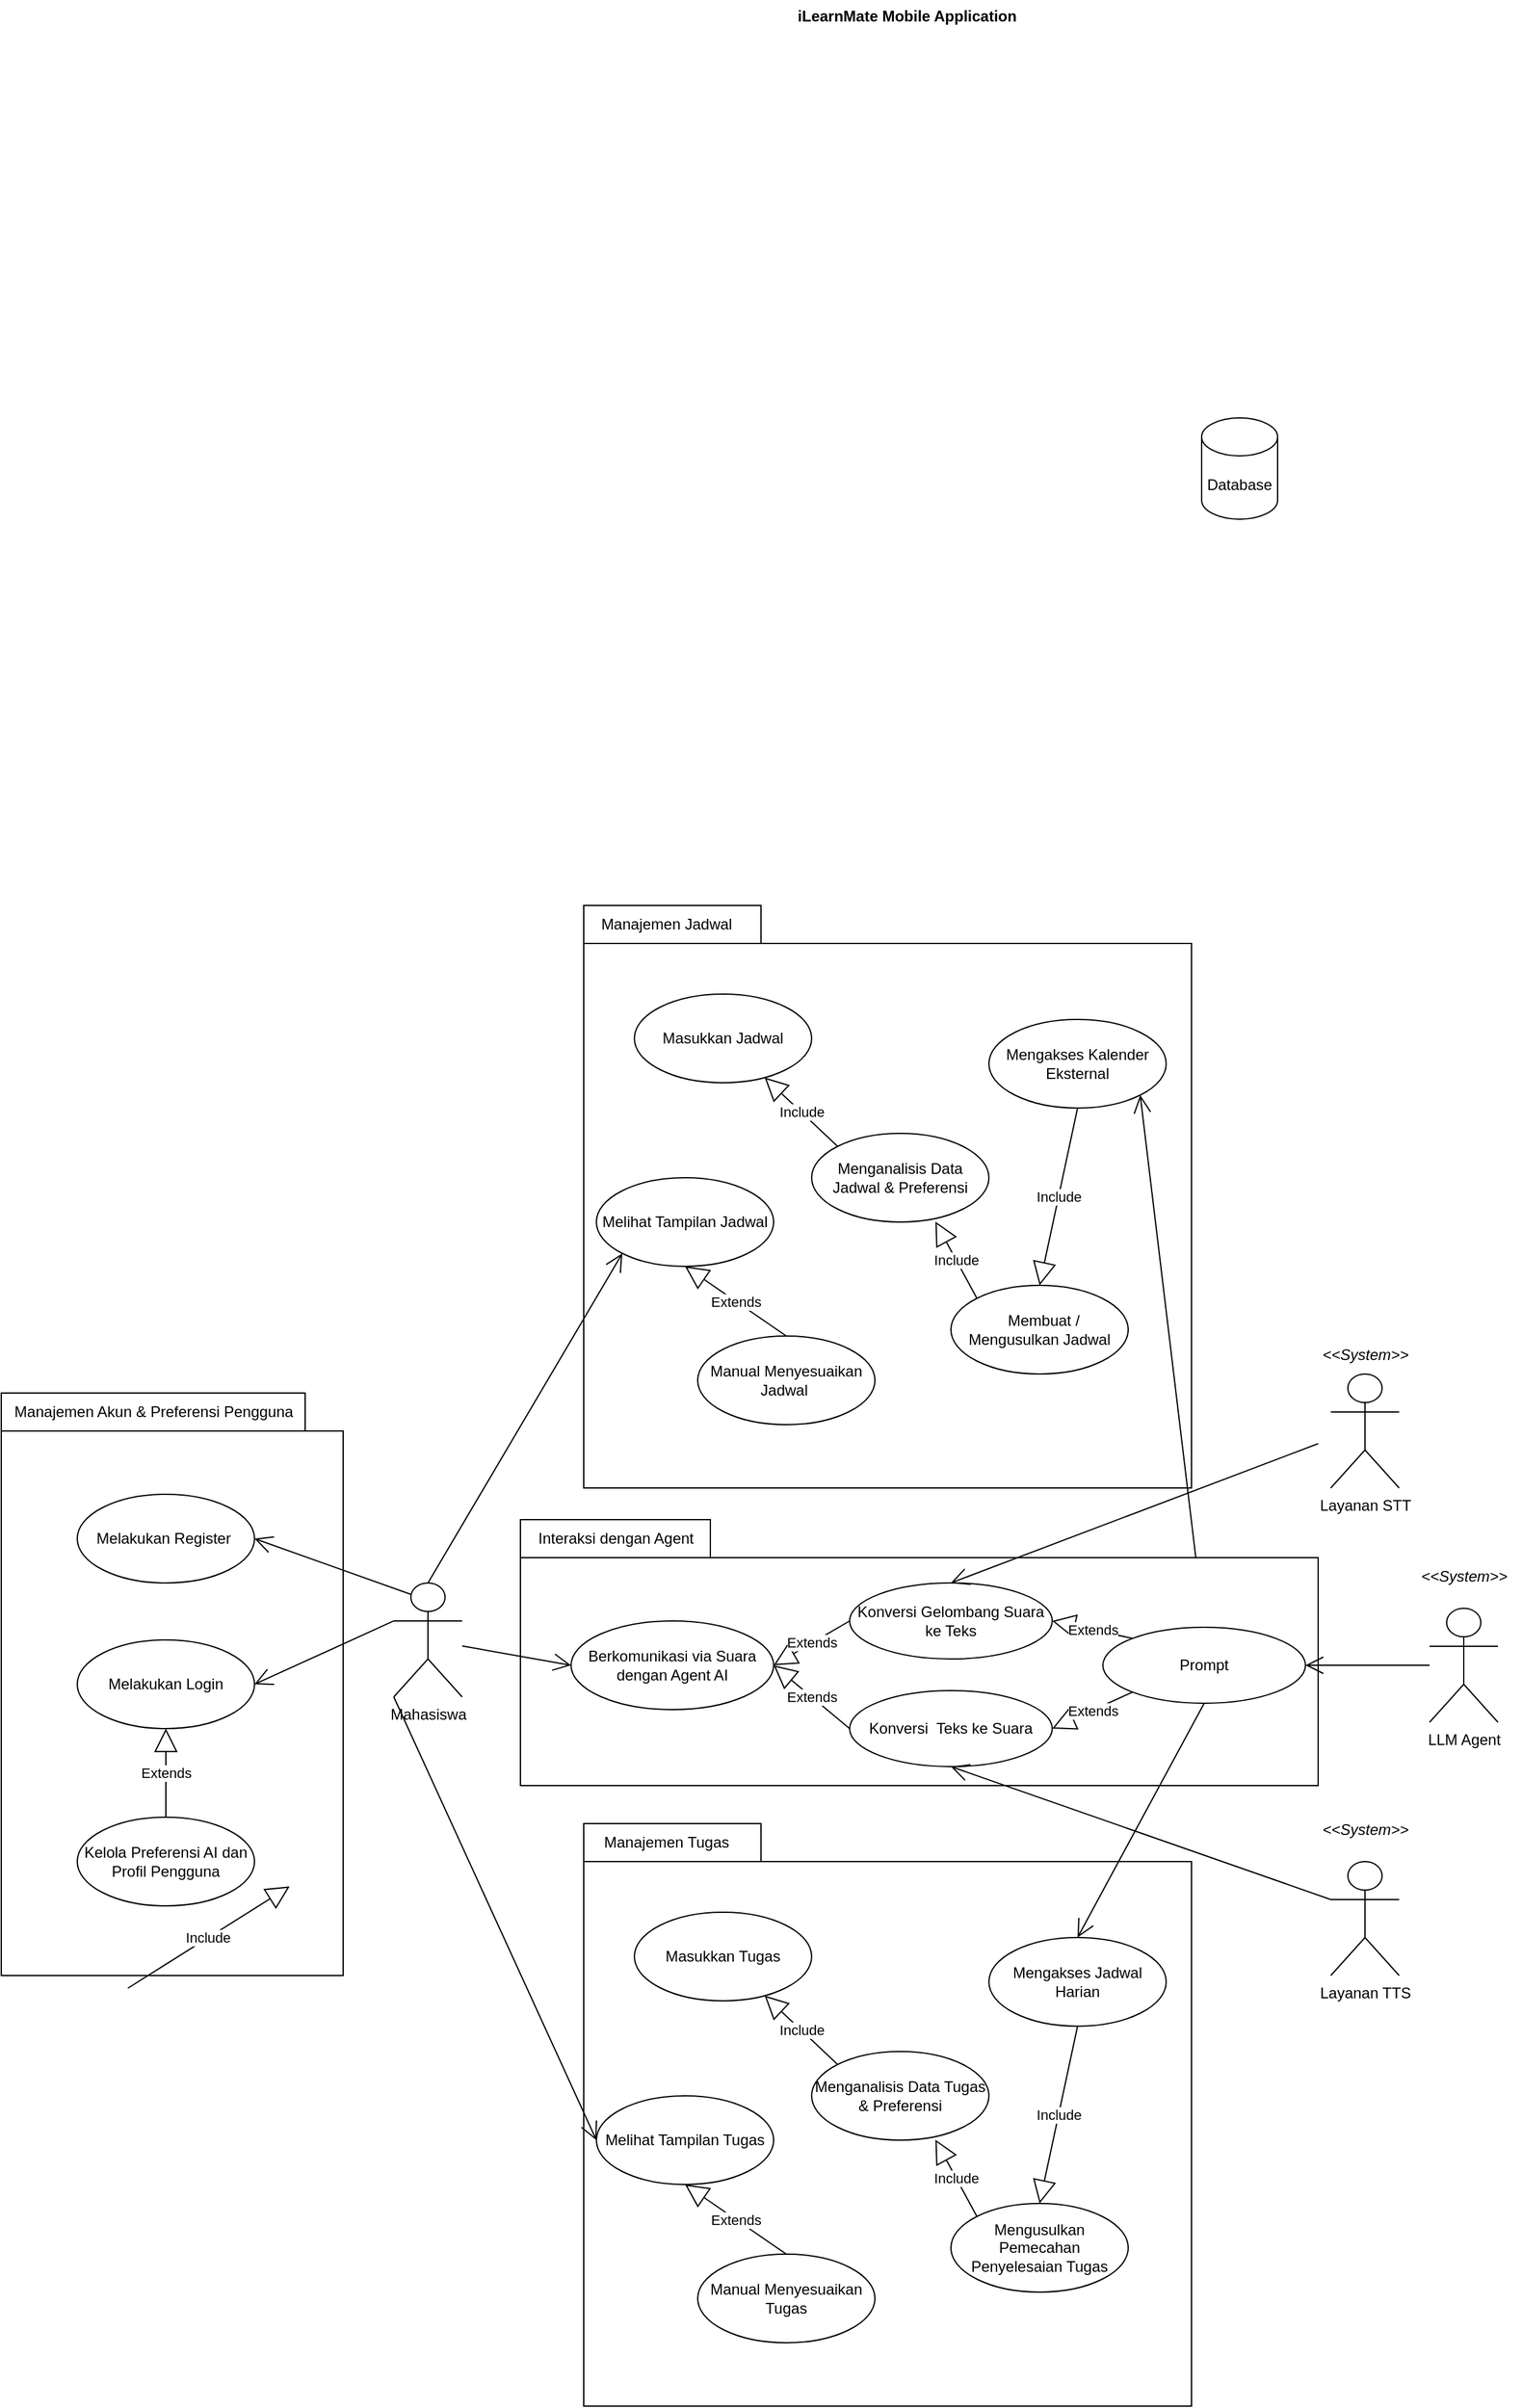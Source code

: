 <mxfile version="27.0.6">
  <diagram name="Page-1" id="5_F7UyvFgVzA78v7fz38">
    <mxGraphModel dx="3283" dy="2391" grid="1" gridSize="10" guides="1" tooltips="1" connect="1" arrows="1" fold="1" page="1" pageScale="1" pageWidth="850" pageHeight="1100" math="0" shadow="0">
      <root>
        <mxCell id="0" />
        <mxCell id="1" parent="0" />
        <mxCell id="R8-eEjEKegjlY97keTf1-1" value="Mahasiswa" style="shape=umlActor;verticalLabelPosition=bottom;verticalAlign=top;html=1;outlineConnect=0;" parent="1" vertex="1">
          <mxGeometry x="10" y="1160" width="54" height="90" as="geometry" />
        </mxCell>
        <mxCell id="_SgLw8yUqNkleDeMltTC-3" value="iLearnMate Mobile Application" style="text;align=center;fontStyle=1;verticalAlign=middle;spacingLeft=3;spacingRight=3;strokeColor=none;rotatable=0;points=[[0,0.5],[1,0.5]];portConstraint=eastwest;html=1;" vertex="1" parent="1">
          <mxGeometry x="300" y="-90" width="230" height="26" as="geometry" />
        </mxCell>
        <mxCell id="_SgLw8yUqNkleDeMltTC-1" value="" style="shape=folder;fontStyle=1;spacingTop=10;tabWidth=240;tabHeight=30;tabPosition=left;html=1;whiteSpace=wrap;" vertex="1" parent="1">
          <mxGeometry x="-300" y="1010" width="270" height="460" as="geometry" />
        </mxCell>
        <mxCell id="_SgLw8yUqNkleDeMltTC-5" value="Manajemen Akun &amp;amp; Preferensi Pengguna" style="text;html=1;align=center;verticalAlign=middle;resizable=0;points=[];autosize=1;strokeColor=none;fillColor=none;" vertex="1" parent="1">
          <mxGeometry x="-300" y="1010" width="240" height="30" as="geometry" />
        </mxCell>
        <mxCell id="_SgLw8yUqNkleDeMltTC-12" value="Melakukan&amp;nbsp;&lt;span style=&quot;background-color: transparent; color: light-dark(rgb(0, 0, 0), rgb(255, 255, 255));&quot;&gt;Login&lt;/span&gt;" style="ellipse;whiteSpace=wrap;html=1;" vertex="1" parent="1">
          <mxGeometry x="-240" y="1205" width="140" height="70" as="geometry" />
        </mxCell>
        <mxCell id="_SgLw8yUqNkleDeMltTC-13" value="Melakukan&amp;nbsp;&lt;span style=&quot;background-color: transparent; color: light-dark(rgb(0, 0, 0), rgb(255, 255, 255));&quot;&gt;Register&amp;nbsp;&lt;/span&gt;" style="ellipse;whiteSpace=wrap;html=1;" vertex="1" parent="1">
          <mxGeometry x="-240" y="1090" width="140" height="70" as="geometry" />
        </mxCell>
        <mxCell id="_SgLw8yUqNkleDeMltTC-14" value="Kelola Preferensi AI dan Profil Pengguna" style="ellipse;whiteSpace=wrap;html=1;" vertex="1" parent="1">
          <mxGeometry x="-240" y="1345" width="140" height="70" as="geometry" />
        </mxCell>
        <mxCell id="_SgLw8yUqNkleDeMltTC-16" value="Extends" style="endArrow=block;endSize=16;endFill=0;html=1;rounded=0;" edge="1" parent="1" source="_SgLw8yUqNkleDeMltTC-14" target="_SgLw8yUqNkleDeMltTC-12">
          <mxGeometry width="160" relative="1" as="geometry">
            <mxPoint x="-200" y="830" as="sourcePoint" />
            <mxPoint x="-40" y="830" as="targetPoint" />
          </mxGeometry>
        </mxCell>
        <mxCell id="_SgLw8yUqNkleDeMltTC-17" value="Database" style="shape=cylinder3;whiteSpace=wrap;html=1;boundedLbl=1;backgroundOutline=1;size=15;" vertex="1" parent="1">
          <mxGeometry x="648" y="240" width="60" height="80" as="geometry" />
        </mxCell>
        <mxCell id="_SgLw8yUqNkleDeMltTC-18" value="" style="endArrow=open;endFill=1;endSize=12;html=1;rounded=0;entryX=1;entryY=0.5;entryDx=0;entryDy=0;exitX=0.25;exitY=0.1;exitDx=0;exitDy=0;exitPerimeter=0;" edge="1" parent="1" source="R8-eEjEKegjlY97keTf1-1" target="_SgLw8yUqNkleDeMltTC-13">
          <mxGeometry width="160" relative="1" as="geometry">
            <mxPoint x="-20" y="1150" as="sourcePoint" />
            <mxPoint x="450" y="470" as="targetPoint" />
          </mxGeometry>
        </mxCell>
        <mxCell id="_SgLw8yUqNkleDeMltTC-19" value="" style="endArrow=open;endFill=1;endSize=12;html=1;rounded=0;entryX=1;entryY=0.5;entryDx=0;entryDy=0;exitX=0;exitY=0.333;exitDx=0;exitDy=0;exitPerimeter=0;" edge="1" parent="1" source="R8-eEjEKegjlY97keTf1-1" target="_SgLw8yUqNkleDeMltTC-12">
          <mxGeometry width="160" relative="1" as="geometry">
            <mxPoint x="-20" y="1170" as="sourcePoint" />
            <mxPoint x="450" y="470" as="targetPoint" />
          </mxGeometry>
        </mxCell>
        <mxCell id="_SgLw8yUqNkleDeMltTC-28" value="" style="shape=folder;fontStyle=1;spacingTop=10;tabWidth=140;tabHeight=30;tabPosition=left;html=1;whiteSpace=wrap;" vertex="1" parent="1">
          <mxGeometry x="160" y="625" width="480" height="460" as="geometry" />
        </mxCell>
        <mxCell id="_SgLw8yUqNkleDeMltTC-29" value="Manajemen Jadwal" style="text;html=1;align=center;verticalAlign=middle;resizable=0;points=[];autosize=1;strokeColor=none;fillColor=none;" vertex="1" parent="1">
          <mxGeometry x="160" y="625" width="130" height="30" as="geometry" />
        </mxCell>
        <mxCell id="_SgLw8yUqNkleDeMltTC-30" value="Melihat Tampilan Jadwal" style="ellipse;whiteSpace=wrap;html=1;" vertex="1" parent="1">
          <mxGeometry x="170" y="840" width="140" height="70" as="geometry" />
        </mxCell>
        <mxCell id="_SgLw8yUqNkleDeMltTC-31" value="Masukkan Jadwal" style="ellipse;whiteSpace=wrap;html=1;" vertex="1" parent="1">
          <mxGeometry x="200" y="695" width="140" height="70" as="geometry" />
        </mxCell>
        <mxCell id="_SgLw8yUqNkleDeMltTC-32" value="Manual Menyesuaikan Jadwal&amp;nbsp;" style="ellipse;whiteSpace=wrap;html=1;" vertex="1" parent="1">
          <mxGeometry x="250" y="965" width="140" height="70" as="geometry" />
        </mxCell>
        <mxCell id="_SgLw8yUqNkleDeMltTC-34" value="&amp;nbsp; Membuat / Mengusulkan Jadwal" style="ellipse;whiteSpace=wrap;html=1;" vertex="1" parent="1">
          <mxGeometry x="450" y="925" width="140" height="70" as="geometry" />
        </mxCell>
        <mxCell id="_SgLw8yUqNkleDeMltTC-36" value="" style="endArrow=open;endFill=1;endSize=12;html=1;rounded=0;entryX=0;entryY=1;entryDx=0;entryDy=0;exitX=0.5;exitY=0;exitDx=0;exitDy=0;exitPerimeter=0;" edge="1" parent="1" source="R8-eEjEKegjlY97keTf1-1" target="_SgLw8yUqNkleDeMltTC-30">
          <mxGeometry width="160" relative="1" as="geometry">
            <mxPoint x="70" y="1090" as="sourcePoint" />
            <mxPoint x="430" y="990" as="targetPoint" />
          </mxGeometry>
        </mxCell>
        <mxCell id="_SgLw8yUqNkleDeMltTC-37" value="Extends" style="endArrow=block;endSize=16;endFill=0;html=1;rounded=0;exitX=0.5;exitY=0;exitDx=0;exitDy=0;entryX=0.5;entryY=1;entryDx=0;entryDy=0;" edge="1" parent="1" source="_SgLw8yUqNkleDeMltTC-32" target="_SgLw8yUqNkleDeMltTC-30">
          <mxGeometry width="160" relative="1" as="geometry">
            <mxPoint x="250" y="895" as="sourcePoint" />
            <mxPoint x="410" y="895" as="targetPoint" />
          </mxGeometry>
        </mxCell>
        <mxCell id="_SgLw8yUqNkleDeMltTC-38" value="Include" style="endArrow=block;endSize=16;endFill=0;html=1;rounded=0;exitX=0;exitY=0;exitDx=0;exitDy=0;" edge="1" parent="1" source="_SgLw8yUqNkleDeMltTC-41" target="_SgLw8yUqNkleDeMltTC-31">
          <mxGeometry width="160" relative="1" as="geometry">
            <mxPoint x="380" y="835" as="sourcePoint" />
            <mxPoint x="410" y="765" as="targetPoint" />
          </mxGeometry>
        </mxCell>
        <mxCell id="_SgLw8yUqNkleDeMltTC-39" value="Mengakses Kalender Eksternal" style="ellipse;whiteSpace=wrap;html=1;" vertex="1" parent="1">
          <mxGeometry x="480" y="715" width="140" height="70" as="geometry" />
        </mxCell>
        <mxCell id="_SgLw8yUqNkleDeMltTC-40" value="Include" style="endArrow=block;endSize=16;endFill=0;html=1;rounded=0;entryX=0.5;entryY=0;entryDx=0;entryDy=0;exitX=0.5;exitY=1;exitDx=0;exitDy=0;" edge="1" parent="1" source="_SgLw8yUqNkleDeMltTC-39" target="_SgLw8yUqNkleDeMltTC-34">
          <mxGeometry width="160" relative="1" as="geometry">
            <mxPoint x="440" y="745" as="sourcePoint" />
            <mxPoint x="520" y="745" as="targetPoint" />
          </mxGeometry>
        </mxCell>
        <mxCell id="_SgLw8yUqNkleDeMltTC-41" value="Menganalisis Data Jadwal &amp;amp; Preferensi" style="ellipse;whiteSpace=wrap;html=1;" vertex="1" parent="1">
          <mxGeometry x="340" y="805" width="140" height="70" as="geometry" />
        </mxCell>
        <mxCell id="_SgLw8yUqNkleDeMltTC-42" value="Include" style="endArrow=block;endSize=16;endFill=0;html=1;rounded=0;exitX=0;exitY=0;exitDx=0;exitDy=0;entryX=0.698;entryY=0.995;entryDx=0;entryDy=0;entryPerimeter=0;" edge="1" parent="1" source="_SgLw8yUqNkleDeMltTC-34" target="_SgLw8yUqNkleDeMltTC-41">
          <mxGeometry x="-0.013" width="160" relative="1" as="geometry">
            <mxPoint x="310" y="955" as="sourcePoint" />
            <mxPoint x="470" y="955" as="targetPoint" />
            <mxPoint as="offset" />
          </mxGeometry>
        </mxCell>
        <mxCell id="_SgLw8yUqNkleDeMltTC-43" value="LLM Agent" style="shape=umlActor;verticalLabelPosition=bottom;verticalAlign=top;html=1;outlineConnect=0;" vertex="1" parent="1">
          <mxGeometry x="828" y="1180" width="54" height="90" as="geometry" />
        </mxCell>
        <mxCell id="_SgLw8yUqNkleDeMltTC-44" value="&lt;i&gt;&amp;lt;&amp;lt;System&amp;gt;&amp;gt;&lt;/i&gt;" style="text;html=1;align=center;verticalAlign=middle;resizable=0;points=[];autosize=1;strokeColor=none;fillColor=none;" vertex="1" parent="1">
          <mxGeometry x="810" y="1140" width="90" height="30" as="geometry" />
        </mxCell>
        <mxCell id="_SgLw8yUqNkleDeMltTC-49" value="" style="endArrow=open;endFill=1;endSize=12;html=1;rounded=0;entryX=1;entryY=1;entryDx=0;entryDy=0;exitX=0.5;exitY=0;exitDx=0;exitDy=0;" edge="1" parent="1" source="_SgLw8yUqNkleDeMltTC-110" target="_SgLw8yUqNkleDeMltTC-39">
          <mxGeometry width="160" relative="1" as="geometry">
            <mxPoint x="710" y="1140" as="sourcePoint" />
            <mxPoint x="620" y="790" as="targetPoint" />
          </mxGeometry>
        </mxCell>
        <mxCell id="_SgLw8yUqNkleDeMltTC-51" value="" style="shape=folder;fontStyle=1;spacingTop=10;tabWidth=140;tabHeight=30;tabPosition=left;html=1;whiteSpace=wrap;" vertex="1" parent="1">
          <mxGeometry x="160" y="1350" width="480" height="460" as="geometry" />
        </mxCell>
        <mxCell id="_SgLw8yUqNkleDeMltTC-52" value="Manajemen Tugas" style="text;html=1;align=center;verticalAlign=middle;resizable=0;points=[];autosize=1;strokeColor=none;fillColor=none;" vertex="1" parent="1">
          <mxGeometry x="165" y="1350" width="120" height="30" as="geometry" />
        </mxCell>
        <mxCell id="_SgLw8yUqNkleDeMltTC-53" value="Melihat Tampilan Tugas" style="ellipse;whiteSpace=wrap;html=1;" vertex="1" parent="1">
          <mxGeometry x="170" y="1565" width="140" height="70" as="geometry" />
        </mxCell>
        <mxCell id="_SgLw8yUqNkleDeMltTC-54" value="Masukkan Tugas" style="ellipse;whiteSpace=wrap;html=1;" vertex="1" parent="1">
          <mxGeometry x="200" y="1420" width="140" height="70" as="geometry" />
        </mxCell>
        <mxCell id="_SgLw8yUqNkleDeMltTC-55" value="Manual Menyesuaikan Tugas" style="ellipse;whiteSpace=wrap;html=1;" vertex="1" parent="1">
          <mxGeometry x="250" y="1690" width="140" height="70" as="geometry" />
        </mxCell>
        <mxCell id="_SgLw8yUqNkleDeMltTC-56" value="Mengusulkan Pemecahan Penyelesaian Tugas" style="ellipse;whiteSpace=wrap;html=1;" vertex="1" parent="1">
          <mxGeometry x="450" y="1650" width="140" height="70" as="geometry" />
        </mxCell>
        <mxCell id="_SgLw8yUqNkleDeMltTC-57" value="Extends" style="endArrow=block;endSize=16;endFill=0;html=1;rounded=0;exitX=0.5;exitY=0;exitDx=0;exitDy=0;entryX=0.5;entryY=1;entryDx=0;entryDy=0;" edge="1" source="_SgLw8yUqNkleDeMltTC-55" target="_SgLw8yUqNkleDeMltTC-53" parent="1">
          <mxGeometry width="160" relative="1" as="geometry">
            <mxPoint x="250" y="1620" as="sourcePoint" />
            <mxPoint x="410" y="1620" as="targetPoint" />
          </mxGeometry>
        </mxCell>
        <mxCell id="_SgLw8yUqNkleDeMltTC-58" value="Include" style="endArrow=block;endSize=16;endFill=0;html=1;rounded=0;exitX=0;exitY=0;exitDx=0;exitDy=0;" edge="1" source="_SgLw8yUqNkleDeMltTC-61" target="_SgLw8yUqNkleDeMltTC-54" parent="1">
          <mxGeometry width="160" relative="1" as="geometry">
            <mxPoint x="380" y="1560" as="sourcePoint" />
            <mxPoint x="410" y="1490" as="targetPoint" />
          </mxGeometry>
        </mxCell>
        <mxCell id="_SgLw8yUqNkleDeMltTC-59" value="Mengakses Jadwal Harian" style="ellipse;whiteSpace=wrap;html=1;" vertex="1" parent="1">
          <mxGeometry x="480" y="1440" width="140" height="70" as="geometry" />
        </mxCell>
        <mxCell id="_SgLw8yUqNkleDeMltTC-60" value="Include" style="endArrow=block;endSize=16;endFill=0;html=1;rounded=0;entryX=0.5;entryY=0;entryDx=0;entryDy=0;exitX=0.5;exitY=1;exitDx=0;exitDy=0;" edge="1" source="_SgLw8yUqNkleDeMltTC-59" target="_SgLw8yUqNkleDeMltTC-56" parent="1">
          <mxGeometry width="160" relative="1" as="geometry">
            <mxPoint x="440" y="1470" as="sourcePoint" />
            <mxPoint x="520" y="1470" as="targetPoint" />
          </mxGeometry>
        </mxCell>
        <mxCell id="_SgLw8yUqNkleDeMltTC-61" value="Menganalisis Data Tugas &amp;amp; Preferensi" style="ellipse;whiteSpace=wrap;html=1;" vertex="1" parent="1">
          <mxGeometry x="340" y="1530" width="140" height="70" as="geometry" />
        </mxCell>
        <mxCell id="_SgLw8yUqNkleDeMltTC-62" value="Include" style="endArrow=block;endSize=16;endFill=0;html=1;rounded=0;exitX=0;exitY=0;exitDx=0;exitDy=0;entryX=0.698;entryY=0.995;entryDx=0;entryDy=0;entryPerimeter=0;" edge="1" source="_SgLw8yUqNkleDeMltTC-56" target="_SgLw8yUqNkleDeMltTC-61" parent="1">
          <mxGeometry x="-0.013" width="160" relative="1" as="geometry">
            <mxPoint x="310" y="1680" as="sourcePoint" />
            <mxPoint x="470" y="1680" as="targetPoint" />
            <mxPoint as="offset" />
          </mxGeometry>
        </mxCell>
        <mxCell id="_SgLw8yUqNkleDeMltTC-76" value="" style="shape=folder;fontStyle=1;spacingTop=10;tabWidth=150;tabHeight=30;tabPosition=left;html=1;whiteSpace=wrap;" vertex="1" parent="1">
          <mxGeometry x="110" y="1110" width="630" height="210" as="geometry" />
        </mxCell>
        <mxCell id="_SgLw8yUqNkleDeMltTC-77" value="Interaksi dengan Agent" style="text;html=1;align=center;verticalAlign=middle;resizable=0;points=[];autosize=1;strokeColor=none;fillColor=none;" vertex="1" parent="1">
          <mxGeometry x="110" y="1110" width="150" height="30" as="geometry" />
        </mxCell>
        <mxCell id="_SgLw8yUqNkleDeMltTC-87" value="Include" style="endArrow=block;endSize=16;endFill=0;html=1;rounded=0;exitX=0;exitY=0;exitDx=0;exitDy=0;entryX=0.698;entryY=0.995;entryDx=0;entryDy=0;entryPerimeter=0;" edge="1" source="_SgLw8yUqNkleDeMltTC-81" parent="1">
          <mxGeometry x="-0.013" width="160" relative="1" as="geometry">
            <mxPoint x="-200" y="1480" as="sourcePoint" />
            <mxPoint x="-72.28" y="1399.65" as="targetPoint" />
            <mxPoint as="offset" />
          </mxGeometry>
        </mxCell>
        <mxCell id="_SgLw8yUqNkleDeMltTC-90" value="" style="endArrow=open;endFill=1;endSize=12;html=1;rounded=0;entryX=0.5;entryY=0;entryDx=0;entryDy=0;exitX=0.5;exitY=1;exitDx=0;exitDy=0;" edge="1" parent="1" source="_SgLw8yUqNkleDeMltTC-110" target="_SgLw8yUqNkleDeMltTC-59">
          <mxGeometry width="160" relative="1" as="geometry">
            <mxPoint x="710" y="1150" as="sourcePoint" />
            <mxPoint x="760" y="1140" as="targetPoint" />
          </mxGeometry>
        </mxCell>
        <mxCell id="_SgLw8yUqNkleDeMltTC-92" value="Berkomunikasi via Suara dengan Agent AI" style="ellipse;whiteSpace=wrap;html=1;" vertex="1" parent="1">
          <mxGeometry x="150" y="1190" width="160" height="70" as="geometry" />
        </mxCell>
        <mxCell id="_SgLw8yUqNkleDeMltTC-98" value="Layanan TTS" style="shape=umlActor;verticalLabelPosition=bottom;verticalAlign=top;html=1;outlineConnect=0;" vertex="1" parent="1">
          <mxGeometry x="750" y="1380" width="54" height="90" as="geometry" />
        </mxCell>
        <mxCell id="_SgLw8yUqNkleDeMltTC-99" value="Layanan STT" style="shape=umlActor;verticalLabelPosition=bottom;verticalAlign=top;html=1;outlineConnect=0;" vertex="1" parent="1">
          <mxGeometry x="750" y="995" width="54" height="90" as="geometry" />
        </mxCell>
        <mxCell id="_SgLw8yUqNkleDeMltTC-100" value="&lt;i&gt;&amp;lt;&amp;lt;System&amp;gt;&amp;gt;&lt;/i&gt;" style="text;html=1;align=center;verticalAlign=middle;resizable=0;points=[];autosize=1;strokeColor=none;fillColor=none;" vertex="1" parent="1">
          <mxGeometry x="732" y="965" width="90" height="30" as="geometry" />
        </mxCell>
        <mxCell id="_SgLw8yUqNkleDeMltTC-101" value="&lt;i&gt;&amp;lt;&amp;lt;System&amp;gt;&amp;gt;&lt;/i&gt;" style="text;html=1;align=center;verticalAlign=middle;resizable=0;points=[];autosize=1;strokeColor=none;fillColor=none;" vertex="1" parent="1">
          <mxGeometry x="732" y="1340" width="90" height="30" as="geometry" />
        </mxCell>
        <mxCell id="_SgLw8yUqNkleDeMltTC-102" value="" style="endArrow=open;endFill=1;endSize=12;html=1;rounded=0;entryX=0;entryY=0.5;entryDx=0;entryDy=0;" edge="1" parent="1" source="R8-eEjEKegjlY97keTf1-1" target="_SgLw8yUqNkleDeMltTC-92">
          <mxGeometry width="160" relative="1" as="geometry">
            <mxPoint x="90" y="1225" as="sourcePoint" />
            <mxPoint x="-240" y="1450" as="targetPoint" />
          </mxGeometry>
        </mxCell>
        <mxCell id="_SgLw8yUqNkleDeMltTC-104" value="Konversi Gelombang Suara ke Teks" style="ellipse;whiteSpace=wrap;html=1;" vertex="1" parent="1">
          <mxGeometry x="370" y="1160" width="160" height="60" as="geometry" />
        </mxCell>
        <mxCell id="_SgLw8yUqNkleDeMltTC-105" value="Extends" style="endArrow=block;endSize=16;endFill=0;html=1;rounded=0;exitX=0;exitY=0.5;exitDx=0;exitDy=0;entryX=1;entryY=0.5;entryDx=0;entryDy=0;" edge="1" parent="1" source="_SgLw8yUqNkleDeMltTC-104" target="_SgLw8yUqNkleDeMltTC-92">
          <mxGeometry width="160" relative="1" as="geometry">
            <mxPoint x="180" y="1230" as="sourcePoint" />
            <mxPoint x="340" y="1230" as="targetPoint" />
          </mxGeometry>
        </mxCell>
        <mxCell id="_SgLw8yUqNkleDeMltTC-106" value="Konversi&amp;nbsp; Teks ke Suara" style="ellipse;whiteSpace=wrap;html=1;" vertex="1" parent="1">
          <mxGeometry x="370" y="1245" width="160" height="60" as="geometry" />
        </mxCell>
        <mxCell id="_SgLw8yUqNkleDeMltTC-107" value="Extends" style="endArrow=block;endSize=16;endFill=0;html=1;rounded=0;entryX=1;entryY=0.5;entryDx=0;entryDy=0;exitX=0;exitY=0.5;exitDx=0;exitDy=0;" edge="1" parent="1" source="_SgLw8yUqNkleDeMltTC-106" target="_SgLw8yUqNkleDeMltTC-92">
          <mxGeometry x="0.003" width="160" relative="1" as="geometry">
            <mxPoint x="410" y="1270" as="sourcePoint" />
            <mxPoint x="320" y="1210" as="targetPoint" />
            <mxPoint as="offset" />
          </mxGeometry>
        </mxCell>
        <mxCell id="_SgLw8yUqNkleDeMltTC-108" value="" style="endArrow=open;endFill=1;endSize=12;html=1;rounded=0;entryX=0.5;entryY=0;entryDx=0;entryDy=0;" edge="1" parent="1" target="_SgLw8yUqNkleDeMltTC-104">
          <mxGeometry width="160" relative="1" as="geometry">
            <mxPoint x="740" y="1050" as="sourcePoint" />
            <mxPoint x="360" y="1090" as="targetPoint" />
          </mxGeometry>
        </mxCell>
        <mxCell id="_SgLw8yUqNkleDeMltTC-110" value="Prompt" style="ellipse;whiteSpace=wrap;html=1;" vertex="1" parent="1">
          <mxGeometry x="570" y="1195" width="160" height="60" as="geometry" />
        </mxCell>
        <mxCell id="_SgLw8yUqNkleDeMltTC-111" value="" style="endArrow=open;endFill=1;endSize=12;html=1;rounded=0;entryX=1;entryY=0.5;entryDx=0;entryDy=0;" edge="1" parent="1" source="_SgLw8yUqNkleDeMltTC-43" target="_SgLw8yUqNkleDeMltTC-110">
          <mxGeometry width="160" relative="1" as="geometry">
            <mxPoint x="810" y="1220" as="sourcePoint" />
            <mxPoint x="560" y="1290" as="targetPoint" />
          </mxGeometry>
        </mxCell>
        <mxCell id="_SgLw8yUqNkleDeMltTC-112" value="Extends" style="endArrow=block;endSize=16;endFill=0;html=1;rounded=0;exitX=0;exitY=1;exitDx=0;exitDy=0;entryX=1;entryY=0.5;entryDx=0;entryDy=0;" edge="1" parent="1" source="_SgLw8yUqNkleDeMltTC-110" target="_SgLw8yUqNkleDeMltTC-106">
          <mxGeometry width="160" relative="1" as="geometry">
            <mxPoint x="380" y="1290" as="sourcePoint" />
            <mxPoint x="540" y="1290" as="targetPoint" />
          </mxGeometry>
        </mxCell>
        <mxCell id="_SgLw8yUqNkleDeMltTC-113" value="Extends" style="endArrow=block;endSize=16;endFill=0;html=1;rounded=0;exitX=0;exitY=0;exitDx=0;exitDy=0;entryX=1;entryY=0.5;entryDx=0;entryDy=0;entryPerimeter=0;" edge="1" parent="1" source="_SgLw8yUqNkleDeMltTC-110" target="_SgLw8yUqNkleDeMltTC-104">
          <mxGeometry width="160" relative="1" as="geometry">
            <mxPoint x="400" y="1290" as="sourcePoint" />
            <mxPoint x="560" y="1290" as="targetPoint" />
          </mxGeometry>
        </mxCell>
        <mxCell id="_SgLw8yUqNkleDeMltTC-114" value="" style="endArrow=open;endFill=1;endSize=12;html=1;rounded=0;exitX=0;exitY=0.333;exitDx=0;exitDy=0;exitPerimeter=0;entryX=0.5;entryY=1;entryDx=0;entryDy=0;" edge="1" parent="1" source="_SgLw8yUqNkleDeMltTC-98" target="_SgLw8yUqNkleDeMltTC-106">
          <mxGeometry width="160" relative="1" as="geometry">
            <mxPoint x="400" y="1290" as="sourcePoint" />
            <mxPoint x="560" y="1290" as="targetPoint" />
          </mxGeometry>
        </mxCell>
        <mxCell id="_SgLw8yUqNkleDeMltTC-115" value="" style="endArrow=open;endFill=1;endSize=12;html=1;rounded=0;exitX=0;exitY=1;exitDx=0;exitDy=0;exitPerimeter=0;entryX=0;entryY=0.5;entryDx=0;entryDy=0;" edge="1" parent="1" source="R8-eEjEKegjlY97keTf1-1" target="_SgLw8yUqNkleDeMltTC-53">
          <mxGeometry width="160" relative="1" as="geometry">
            <mxPoint x="400" y="1290" as="sourcePoint" />
            <mxPoint x="560" y="1290" as="targetPoint" />
          </mxGeometry>
        </mxCell>
      </root>
    </mxGraphModel>
  </diagram>
</mxfile>
